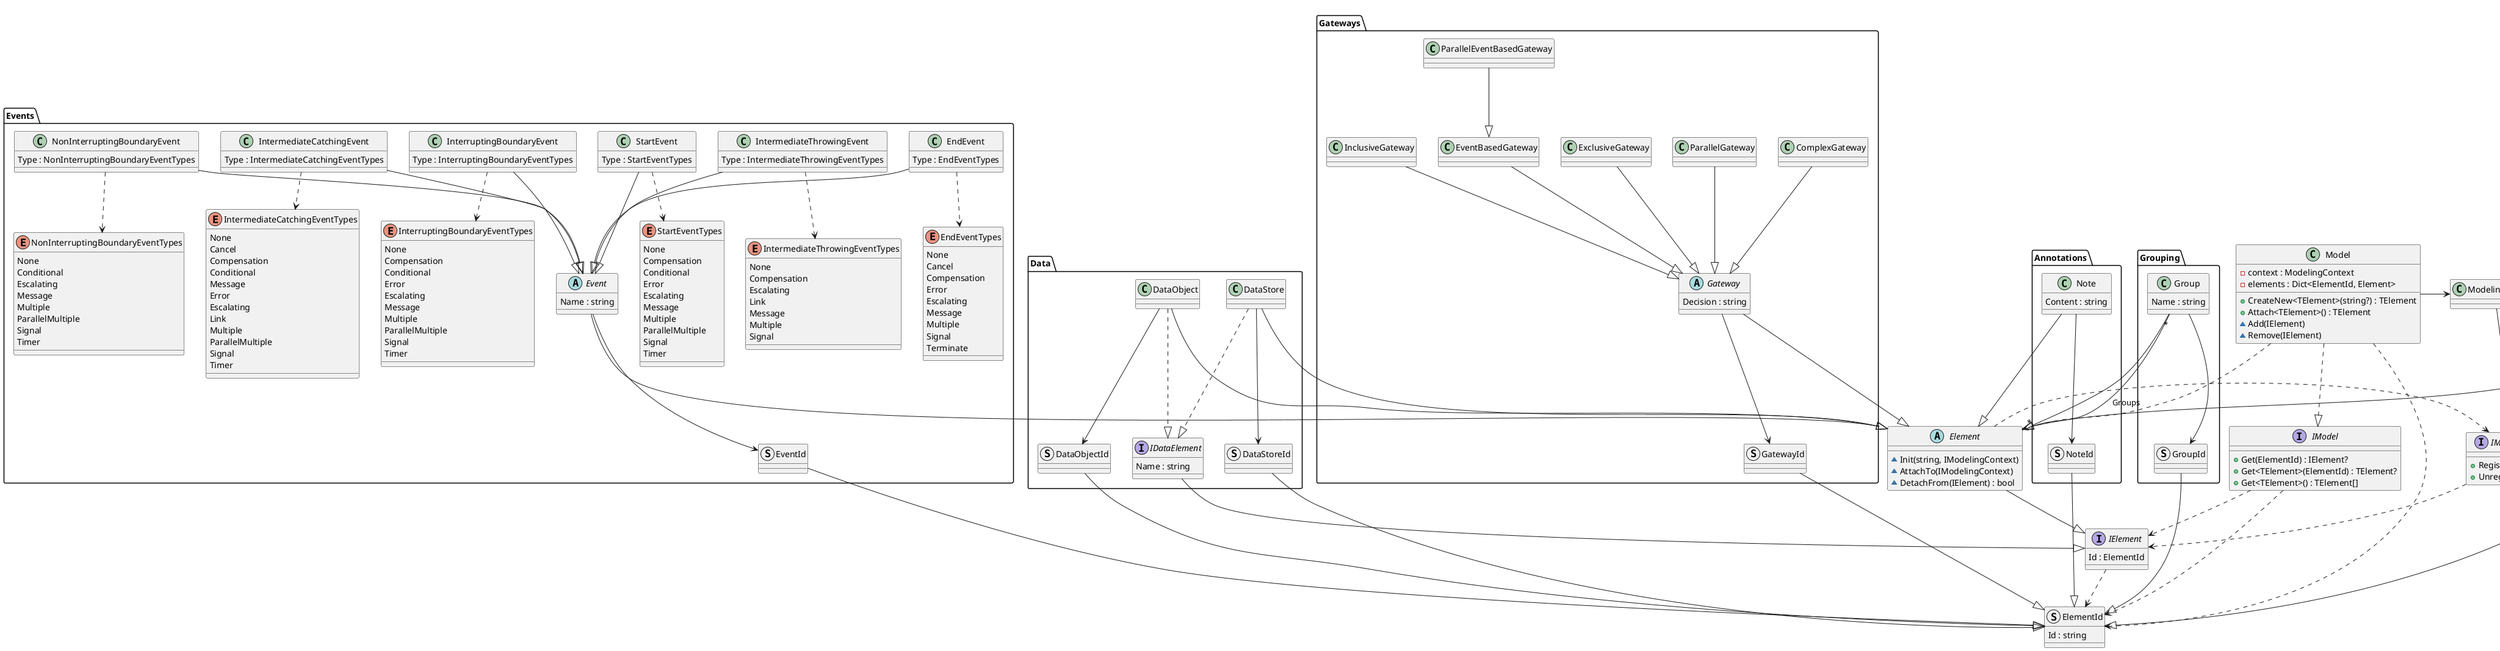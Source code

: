 @startuml

struct ElementId {
    Id : string
}

interface IElement {
    Id : ElementId
}

IElement ..> ElementId

abstract class Element
{
    ~ Init(string, IModelingContext)
    ~ AttachTo(IModelingContext)
    ~ DetachFrom(IElement) : bool
}

Element --|> IElement
Element .> IModelingContext

interface IModel {
    + Get(ElementId) : IElement?
    + Get<TElement>(ElementId) : TElement?
    + Get<TElement>() : TElement[]
}

IModel ..> ElementId
IModel ..> IElement

interface IModelingContext {
    + Register(IElement)
    + Unregister(IElement)
}

IModelingContext .> IElement

class ModelingContext

ModelingContext --|> IModelingContext

class Model {
    - context : ModelingContext
    - elements : Dict<ElementId, Element>

    + CreateNew<TElement>(string?) : TElement
    + Attach<TElement>() : TElement
    ~ Add(IElement)
    ~ Remove(IElement)
}

Model ..|> IModel
Model -> ModelingContext
Model ..> ElementId
Model ..> Element

package Events {

    abstract class Event {
        Name : string
    }

    struct EventId
    EventId --|> ElementId

    Event --|> Element
    Event --> EventId

    class StartEvent {
        Type : StartEventTypes
    }

    enum StartEventTypes {
        None
        Compensation
        Conditional
        Error
        Escalating
        Message
        Multiple
        ParallelMultiple
        Signal
        Timer
    }

    StartEvent --|> Event
    StartEvent ..> StartEventTypes

    class EndEvent {
        Type : EndEventTypes
    }

    enum EndEventTypes {
        None
        Cancel
        Compensation
        Error
        Escalating
        Message
        Multiple
        Signal
        Terminate
    }

    EndEvent --|> Event
    EndEvent ..> EndEventTypes

    class IntermediateThrowingEvent {
        Type : IntermediateThrowingEventTypes
    }

    enum IntermediateThrowingEventTypes {
        None
        Compensation
        Escalating
        Link
        Message
        Multiple
        Signal
    }

    IntermediateThrowingEvent --|> Event
    IntermediateThrowingEvent ..> IntermediateThrowingEventTypes

    class IntermediateCatchingEvent {
        Type : IntermediateCatchingEventTypes
    }

    enum IntermediateCatchingEventTypes {
        None
        Cancel
        Compensation
        Conditional
        Message
        Error
        Escalating
        Link
        Multiple
        ParallelMultiple
        Signal
        Timer
    }

    IntermediateCatchingEvent --|> Event
    IntermediateCatchingEvent ..> IntermediateCatchingEventTypes

    class InterruptingBoundaryEvent {
        Type : InterruptingBoundaryEventTypes
    }

    enum InterruptingBoundaryEventTypes {
        None
        Compensation
        Conditional
        Error
        Escalating
        Message
        Multiple
        ParallelMultiple
        Signal
        Timer
    }

    InterruptingBoundaryEvent --|> Event
    InterruptingBoundaryEvent ..> InterruptingBoundaryEventTypes

    class NonInterruptingBoundaryEvent {
        Type : NonInterruptingBoundaryEventTypes
    }

    enum NonInterruptingBoundaryEventTypes {
        None
        Conditional
        Escalating
        Message
        Multiple
        ParallelMultiple
        Signal
        Timer
    }

    NonInterruptingBoundaryEvent --|> Event
    NonInterruptingBoundaryEvent ..> NonInterruptingBoundaryEventTypes

}

package Activities {

    abstract class Activity {
        Name : string
        IsLoop : bool
        Instances : InstanceTypes
        IsForCompensation : bool
    }

    enum InstanceTypes {
        Undefined
        Sequential
        Parallel
    }

    Activity --|> Element
    Activity ..> InstanceTypes

    class Task

    struct TaskId
    TaskId --|> ElementId

    Task --|> Activity
    Task --> TaskId

    class ServiceTask

    ServiceTask --|> Task

    class SendTask

    SendTask --|> Task

    class ReceiveTask

    ReceiveTask --|> Task

    class UserTask {
        Owner : string
        Priority : int
    }

    UserTask --|> Task

    class ManualTask

    Manualtask --|> Task

    class BusinessRuleTask {
        Implementation : string
    }

    BusinessRuleTask --|> Task

    class ScriptTask {
        Format : string
        Script : string
    }

    ScriptTask --|> Task

}

package Gateways {

    abstract class Gateway {
        Decision : string
    }

    struct GatewayId
    GatewayId --|> ElementId

    Gateway --|> Element
    Gateway --> GatewayId

    class ExclusiveGateway

    ExclusiveGateway --|> Gateway

    class EventBasedGateway

    EventBasedGateway --|> Gateway

    class ParallelEventBasedGateway

    ParallelEventBasedGateway --|> EventBasedGateway

    class InclusiveGateway

    InclusiveGateway --|> Gateway

    class ComplexGateway

    ComplexGateway --|> Gateway

    class ParallelGateway

    ParallelGateway --|> Gateway

}

package Data {

    interface IDataElement {
        Name : string
    }

    IDataElement --|> IElement

    class DataObject

    struct DataObjectId
    DataObjectId --|> ElementId

    DataObject --|> Element
    DataObject ..|> IDataElement
    DataObject --> DataObjectId

    class DataStore

    struct DataStoreId
    DataStoreId --|> ElementId

    DataStore --|> Element
    DataStore ..|> IDataElement
    DataStore --> DataStoreId

}

package Annotations {

    class Note {
        Content : string
    }

    struct NoteId
    NoteId --|> ElementId

    Note --|> Element
    Note --> NoteId

}

package Grouping {

    class Group {
        Name : string
    }

    struct GroupId
    GroupId --|> ElementId

    Group --|> Element
    Group --> GroupId
    Group "*" -- "*" Element : Groups

}

@enduml
